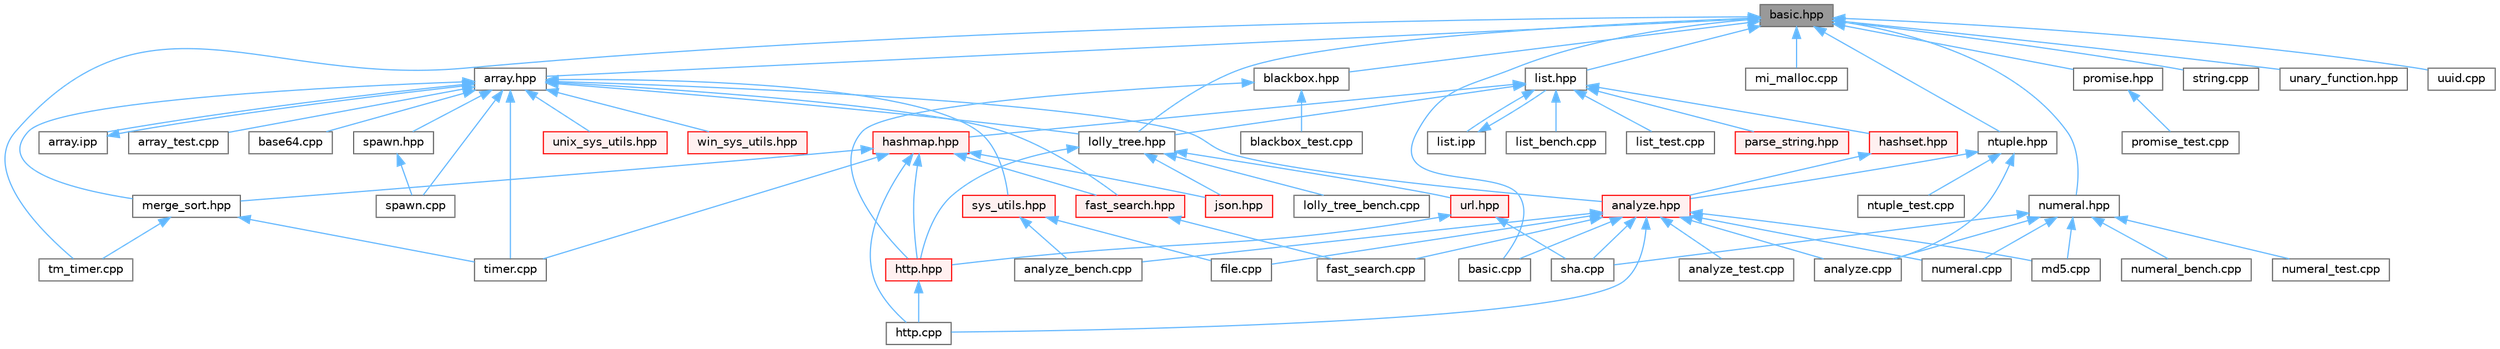 digraph "basic.hpp"
{
 // LATEX_PDF_SIZE
  bgcolor="transparent";
  edge [fontname=Helvetica,fontsize=10,labelfontname=Helvetica,labelfontsize=10];
  node [fontname=Helvetica,fontsize=10,shape=box,height=0.2,width=0.4];
  Node1 [id="Node000001",label="basic.hpp",height=0.2,width=0.4,color="gray40", fillcolor="grey60", style="filled", fontcolor="black",tooltip=" "];
  Node1 -> Node2 [id="edge1_Node000001_Node000002",dir="back",color="steelblue1",style="solid",tooltip=" "];
  Node2 [id="Node000002",label="array.hpp",height=0.2,width=0.4,color="grey40", fillcolor="white", style="filled",URL="$array_8hpp.html",tooltip=" "];
  Node2 -> Node3 [id="edge2_Node000002_Node000003",dir="back",color="steelblue1",style="solid",tooltip=" "];
  Node3 [id="Node000003",label="analyze.hpp",height=0.2,width=0.4,color="red", fillcolor="#FFF0F0", style="filled",URL="$analyze_8hpp.html",tooltip=" "];
  Node3 -> Node4 [id="edge3_Node000003_Node000004",dir="back",color="steelblue1",style="solid",tooltip=" "];
  Node4 [id="Node000004",label="analyze.cpp",height=0.2,width=0.4,color="grey40", fillcolor="white", style="filled",URL="$analyze_8cpp.html",tooltip=" "];
  Node3 -> Node5 [id="edge4_Node000003_Node000005",dir="back",color="steelblue1",style="solid",tooltip=" "];
  Node5 [id="Node000005",label="analyze_bench.cpp",height=0.2,width=0.4,color="grey40", fillcolor="white", style="filled",URL="$analyze__bench_8cpp.html",tooltip=" "];
  Node3 -> Node6 [id="edge5_Node000003_Node000006",dir="back",color="steelblue1",style="solid",tooltip=" "];
  Node6 [id="Node000006",label="analyze_test.cpp",height=0.2,width=0.4,color="grey40", fillcolor="white", style="filled",URL="$analyze__test_8cpp.html",tooltip=" "];
  Node3 -> Node7 [id="edge6_Node000003_Node000007",dir="back",color="steelblue1",style="solid",tooltip=" "];
  Node7 [id="Node000007",label="basic.cpp",height=0.2,width=0.4,color="grey40", fillcolor="white", style="filled",URL="$basic_8cpp.html",tooltip=" "];
  Node3 -> Node8 [id="edge7_Node000003_Node000008",dir="back",color="steelblue1",style="solid",tooltip=" "];
  Node8 [id="Node000008",label="fast_search.cpp",height=0.2,width=0.4,color="grey40", fillcolor="white", style="filled",URL="$fast__search_8cpp.html",tooltip=" "];
  Node3 -> Node9 [id="edge8_Node000003_Node000009",dir="back",color="steelblue1",style="solid",tooltip=" "];
  Node9 [id="Node000009",label="file.cpp",height=0.2,width=0.4,color="grey40", fillcolor="white", style="filled",URL="$file_8cpp.html",tooltip=" "];
  Node3 -> Node10 [id="edge9_Node000003_Node000010",dir="back",color="steelblue1",style="solid",tooltip=" "];
  Node10 [id="Node000010",label="http.cpp",height=0.2,width=0.4,color="grey40", fillcolor="white", style="filled",URL="$http_8cpp.html",tooltip=" "];
  Node3 -> Node14 [id="edge10_Node000003_Node000014",dir="back",color="steelblue1",style="solid",tooltip=" "];
  Node14 [id="Node000014",label="md5.cpp",height=0.2,width=0.4,color="grey40", fillcolor="white", style="filled",URL="$md5_8cpp.html",tooltip=" "];
  Node3 -> Node15 [id="edge11_Node000003_Node000015",dir="back",color="steelblue1",style="solid",tooltip=" "];
  Node15 [id="Node000015",label="numeral.cpp",height=0.2,width=0.4,color="grey40", fillcolor="white", style="filled",URL="$numeral_8cpp.html",tooltip=" "];
  Node3 -> Node17 [id="edge12_Node000003_Node000017",dir="back",color="steelblue1",style="solid",tooltip=" "];
  Node17 [id="Node000017",label="sha.cpp",height=0.2,width=0.4,color="grey40", fillcolor="white", style="filled",URL="$sha_8cpp.html",tooltip=" "];
  Node2 -> Node22 [id="edge13_Node000002_Node000022",dir="back",color="steelblue1",style="solid",tooltip=" "];
  Node22 [id="Node000022",label="array.ipp",height=0.2,width=0.4,color="grey40", fillcolor="white", style="filled",URL="$array_8ipp.html",tooltip=" "];
  Node22 -> Node2 [id="edge14_Node000022_Node000002",dir="back",color="steelblue1",style="solid",tooltip=" "];
  Node2 -> Node23 [id="edge15_Node000002_Node000023",dir="back",color="steelblue1",style="solid",tooltip=" "];
  Node23 [id="Node000023",label="array_test.cpp",height=0.2,width=0.4,color="grey40", fillcolor="white", style="filled",URL="$array__test_8cpp.html",tooltip=" "];
  Node2 -> Node24 [id="edge16_Node000002_Node000024",dir="back",color="steelblue1",style="solid",tooltip=" "];
  Node24 [id="Node000024",label="base64.cpp",height=0.2,width=0.4,color="grey40", fillcolor="white", style="filled",URL="$base64_8cpp.html",tooltip=" "];
  Node2 -> Node25 [id="edge17_Node000002_Node000025",dir="back",color="steelblue1",style="solid",tooltip=" "];
  Node25 [id="Node000025",label="fast_search.hpp",height=0.2,width=0.4,color="red", fillcolor="#FFF0F0", style="filled",URL="$fast__search_8hpp.html",tooltip=" "];
  Node25 -> Node8 [id="edge18_Node000025_Node000008",dir="back",color="steelblue1",style="solid",tooltip=" "];
  Node2 -> Node27 [id="edge19_Node000002_Node000027",dir="back",color="steelblue1",style="solid",tooltip=" "];
  Node27 [id="Node000027",label="lolly_tree.hpp",height=0.2,width=0.4,color="grey40", fillcolor="white", style="filled",URL="$lolly__tree_8hpp.html",tooltip=" "];
  Node27 -> Node28 [id="edge20_Node000027_Node000028",dir="back",color="steelblue1",style="solid",tooltip=" "];
  Node28 [id="Node000028",label="http.hpp",height=0.2,width=0.4,color="red", fillcolor="#FFF0F0", style="filled",URL="$http_8hpp.html",tooltip=" "];
  Node28 -> Node10 [id="edge21_Node000028_Node000010",dir="back",color="steelblue1",style="solid",tooltip=" "];
  Node27 -> Node30 [id="edge22_Node000027_Node000030",dir="back",color="steelblue1",style="solid",tooltip=" "];
  Node30 [id="Node000030",label="json.hpp",height=0.2,width=0.4,color="red", fillcolor="#FFF0F0", style="filled",URL="$json_8hpp.html",tooltip=" "];
  Node27 -> Node31 [id="edge23_Node000027_Node000031",dir="back",color="steelblue1",style="solid",tooltip=" "];
  Node31 [id="Node000031",label="lolly_tree_bench.cpp",height=0.2,width=0.4,color="grey40", fillcolor="white", style="filled",URL="$lolly__tree__bench_8cpp.html",tooltip=" "];
  Node27 -> Node32 [id="edge24_Node000027_Node000032",dir="back",color="steelblue1",style="solid",tooltip=" "];
  Node32 [id="Node000032",label="url.hpp",height=0.2,width=0.4,color="red", fillcolor="#FFF0F0", style="filled",URL="$url_8hpp.html",tooltip=" "];
  Node32 -> Node28 [id="edge25_Node000032_Node000028",dir="back",color="steelblue1",style="solid",tooltip=" "];
  Node32 -> Node17 [id="edge26_Node000032_Node000017",dir="back",color="steelblue1",style="solid",tooltip=" "];
  Node2 -> Node76 [id="edge27_Node000002_Node000076",dir="back",color="steelblue1",style="solid",tooltip=" "];
  Node76 [id="Node000076",label="merge_sort.hpp",height=0.2,width=0.4,color="grey40", fillcolor="white", style="filled",URL="$merge__sort_8hpp.html",tooltip=" "];
  Node76 -> Node77 [id="edge28_Node000076_Node000077",dir="back",color="steelblue1",style="solid",tooltip=" "];
  Node77 [id="Node000077",label="timer.cpp",height=0.2,width=0.4,color="grey40", fillcolor="white", style="filled",URL="$timer_8cpp.html",tooltip=" "];
  Node76 -> Node78 [id="edge29_Node000076_Node000078",dir="back",color="steelblue1",style="solid",tooltip=" "];
  Node78 [id="Node000078",label="tm_timer.cpp",height=0.2,width=0.4,color="grey40", fillcolor="white", style="filled",URL="$tm__timer_8cpp.html",tooltip=" "];
  Node2 -> Node79 [id="edge30_Node000002_Node000079",dir="back",color="steelblue1",style="solid",tooltip=" "];
  Node79 [id="Node000079",label="spawn.cpp",height=0.2,width=0.4,color="grey40", fillcolor="white", style="filled",URL="$spawn_8cpp.html",tooltip=" "];
  Node2 -> Node80 [id="edge31_Node000002_Node000080",dir="back",color="steelblue1",style="solid",tooltip=" "];
  Node80 [id="Node000080",label="spawn.hpp",height=0.2,width=0.4,color="grey40", fillcolor="white", style="filled",URL="$spawn_8hpp.html",tooltip=" "];
  Node80 -> Node79 [id="edge32_Node000080_Node000079",dir="back",color="steelblue1",style="solid",tooltip=" "];
  Node2 -> Node81 [id="edge33_Node000002_Node000081",dir="back",color="steelblue1",style="solid",tooltip=" "];
  Node81 [id="Node000081",label="sys_utils.hpp",height=0.2,width=0.4,color="red", fillcolor="#FFF0F0", style="filled",URL="$sys__utils_8hpp.html",tooltip=" "];
  Node81 -> Node5 [id="edge34_Node000081_Node000005",dir="back",color="steelblue1",style="solid",tooltip=" "];
  Node81 -> Node9 [id="edge35_Node000081_Node000009",dir="back",color="steelblue1",style="solid",tooltip=" "];
  Node2 -> Node77 [id="edge36_Node000002_Node000077",dir="back",color="steelblue1",style="solid",tooltip=" "];
  Node2 -> Node85 [id="edge37_Node000002_Node000085",dir="back",color="steelblue1",style="solid",tooltip=" "];
  Node85 [id="Node000085",label="unix_sys_utils.hpp",height=0.2,width=0.4,color="red", fillcolor="#FFF0F0", style="filled",URL="$unix__sys__utils_8hpp.html",tooltip=" "];
  Node2 -> Node86 [id="edge38_Node000002_Node000086",dir="back",color="steelblue1",style="solid",tooltip=" "];
  Node86 [id="Node000086",label="win_sys_utils.hpp",height=0.2,width=0.4,color="red", fillcolor="#FFF0F0", style="filled",URL="$win__sys__utils_8hpp.html",tooltip=" "];
  Node1 -> Node7 [id="edge39_Node000001_Node000007",dir="back",color="steelblue1",style="solid",tooltip=" "];
  Node1 -> Node87 [id="edge40_Node000001_Node000087",dir="back",color="steelblue1",style="solid",tooltip=" "];
  Node87 [id="Node000087",label="blackbox.hpp",height=0.2,width=0.4,color="grey40", fillcolor="white", style="filled",URL="$blackbox_8hpp.html",tooltip=" "];
  Node87 -> Node46 [id="edge41_Node000087_Node000046",dir="back",color="steelblue1",style="solid",tooltip=" "];
  Node46 [id="Node000046",label="blackbox_test.cpp",height=0.2,width=0.4,color="grey40", fillcolor="white", style="filled",URL="$blackbox__test_8cpp.html",tooltip=" "];
  Node87 -> Node28 [id="edge42_Node000087_Node000028",dir="back",color="steelblue1",style="solid",tooltip=" "];
  Node1 -> Node88 [id="edge43_Node000001_Node000088",dir="back",color="steelblue1",style="solid",tooltip=" "];
  Node88 [id="Node000088",label="list.hpp",height=0.2,width=0.4,color="grey40", fillcolor="white", style="filled",URL="$list_8hpp.html",tooltip=" "];
  Node88 -> Node89 [id="edge44_Node000088_Node000089",dir="back",color="steelblue1",style="solid",tooltip=" "];
  Node89 [id="Node000089",label="hashmap.hpp",height=0.2,width=0.4,color="red", fillcolor="#FFF0F0", style="filled",URL="$hashmap_8hpp.html",tooltip=" "];
  Node89 -> Node25 [id="edge45_Node000089_Node000025",dir="back",color="steelblue1",style="solid",tooltip=" "];
  Node89 -> Node10 [id="edge46_Node000089_Node000010",dir="back",color="steelblue1",style="solid",tooltip=" "];
  Node89 -> Node28 [id="edge47_Node000089_Node000028",dir="back",color="steelblue1",style="solid",tooltip=" "];
  Node89 -> Node30 [id="edge48_Node000089_Node000030",dir="back",color="steelblue1",style="solid",tooltip=" "];
  Node89 -> Node76 [id="edge49_Node000089_Node000076",dir="back",color="steelblue1",style="solid",tooltip=" "];
  Node89 -> Node77 [id="edge50_Node000089_Node000077",dir="back",color="steelblue1",style="solid",tooltip=" "];
  Node88 -> Node101 [id="edge51_Node000088_Node000101",dir="back",color="steelblue1",style="solid",tooltip=" "];
  Node101 [id="Node000101",label="hashset.hpp",height=0.2,width=0.4,color="red", fillcolor="#FFF0F0", style="filled",URL="$hashset_8hpp.html",tooltip=" "];
  Node101 -> Node3 [id="edge52_Node000101_Node000003",dir="back",color="steelblue1",style="solid",tooltip=" "];
  Node88 -> Node103 [id="edge53_Node000088_Node000103",dir="back",color="steelblue1",style="solid",tooltip=" "];
  Node103 [id="Node000103",label="list.ipp",height=0.2,width=0.4,color="grey40", fillcolor="white", style="filled",URL="$list_8ipp.html",tooltip=" "];
  Node103 -> Node88 [id="edge54_Node000103_Node000088",dir="back",color="steelblue1",style="solid",tooltip=" "];
  Node88 -> Node104 [id="edge55_Node000088_Node000104",dir="back",color="steelblue1",style="solid",tooltip=" "];
  Node104 [id="Node000104",label="list_bench.cpp",height=0.2,width=0.4,color="grey40", fillcolor="white", style="filled",URL="$list__bench_8cpp.html",tooltip=" "];
  Node88 -> Node53 [id="edge56_Node000088_Node000053",dir="back",color="steelblue1",style="solid",tooltip=" "];
  Node53 [id="Node000053",label="list_test.cpp",height=0.2,width=0.4,color="grey40", fillcolor="white", style="filled",URL="$list__test_8cpp.html",tooltip=" "];
  Node88 -> Node27 [id="edge57_Node000088_Node000027",dir="back",color="steelblue1",style="solid",tooltip=" "];
  Node88 -> Node105 [id="edge58_Node000088_Node000105",dir="back",color="steelblue1",style="solid",tooltip=" "];
  Node105 [id="Node000105",label="parse_string.hpp",height=0.2,width=0.4,color="red", fillcolor="#FFF0F0", style="filled",URL="$parse__string_8hpp.html",tooltip=" "];
  Node1 -> Node27 [id="edge59_Node000001_Node000027",dir="back",color="steelblue1",style="solid",tooltip=" "];
  Node1 -> Node106 [id="edge60_Node000001_Node000106",dir="back",color="steelblue1",style="solid",tooltip=" "];
  Node106 [id="Node000106",label="mi_malloc.cpp",height=0.2,width=0.4,color="grey40", fillcolor="white", style="filled",URL="$mi__malloc_8cpp.html",tooltip=" "];
  Node1 -> Node107 [id="edge61_Node000001_Node000107",dir="back",color="steelblue1",style="solid",tooltip=" "];
  Node107 [id="Node000107",label="ntuple.hpp",height=0.2,width=0.4,color="grey40", fillcolor="white", style="filled",URL="$ntuple_8hpp.html",tooltip=" "];
  Node107 -> Node4 [id="edge62_Node000107_Node000004",dir="back",color="steelblue1",style="solid",tooltip=" "];
  Node107 -> Node3 [id="edge63_Node000107_Node000003",dir="back",color="steelblue1",style="solid",tooltip=" "];
  Node107 -> Node54 [id="edge64_Node000107_Node000054",dir="back",color="steelblue1",style="solid",tooltip=" "];
  Node54 [id="Node000054",label="ntuple_test.cpp",height=0.2,width=0.4,color="grey40", fillcolor="white", style="filled",URL="$ntuple__test_8cpp.html",tooltip=" "];
  Node1 -> Node108 [id="edge65_Node000001_Node000108",dir="back",color="steelblue1",style="solid",tooltip=" "];
  Node108 [id="Node000108",label="numeral.hpp",height=0.2,width=0.4,color="grey40", fillcolor="white", style="filled",URL="$numeral_8hpp.html",tooltip=" "];
  Node108 -> Node4 [id="edge66_Node000108_Node000004",dir="back",color="steelblue1",style="solid",tooltip=" "];
  Node108 -> Node14 [id="edge67_Node000108_Node000014",dir="back",color="steelblue1",style="solid",tooltip=" "];
  Node108 -> Node15 [id="edge68_Node000108_Node000015",dir="back",color="steelblue1",style="solid",tooltip=" "];
  Node108 -> Node109 [id="edge69_Node000108_Node000109",dir="back",color="steelblue1",style="solid",tooltip=" "];
  Node109 [id="Node000109",label="numeral_bench.cpp",height=0.2,width=0.4,color="grey40", fillcolor="white", style="filled",URL="$numeral__bench_8cpp.html",tooltip=" "];
  Node108 -> Node55 [id="edge70_Node000108_Node000055",dir="back",color="steelblue1",style="solid",tooltip=" "];
  Node55 [id="Node000055",label="numeral_test.cpp",height=0.2,width=0.4,color="grey40", fillcolor="white", style="filled",URL="$numeral__test_8cpp.html",tooltip=" "];
  Node108 -> Node17 [id="edge71_Node000108_Node000017",dir="back",color="steelblue1",style="solid",tooltip=" "];
  Node1 -> Node110 [id="edge72_Node000001_Node000110",dir="back",color="steelblue1",style="solid",tooltip=" "];
  Node110 [id="Node000110",label="promise.hpp",height=0.2,width=0.4,color="grey40", fillcolor="white", style="filled",URL="$promise_8hpp.html",tooltip=" "];
  Node110 -> Node57 [id="edge73_Node000110_Node000057",dir="back",color="steelblue1",style="solid",tooltip=" "];
  Node57 [id="Node000057",label="promise_test.cpp",height=0.2,width=0.4,color="grey40", fillcolor="white", style="filled",URL="$promise__test_8cpp.html",tooltip=" "];
  Node1 -> Node111 [id="edge74_Node000001_Node000111",dir="back",color="steelblue1",style="solid",tooltip=" "];
  Node111 [id="Node000111",label="string.cpp",height=0.2,width=0.4,color="grey40", fillcolor="white", style="filled",URL="$string_8cpp.html",tooltip=" "];
  Node1 -> Node78 [id="edge75_Node000001_Node000078",dir="back",color="steelblue1",style="solid",tooltip=" "];
  Node1 -> Node112 [id="edge76_Node000001_Node000112",dir="back",color="steelblue1",style="solid",tooltip=" "];
  Node112 [id="Node000112",label="unary_function.hpp",height=0.2,width=0.4,color="grey40", fillcolor="white", style="filled",URL="$unary__function_8hpp.html",tooltip=" "];
  Node1 -> Node113 [id="edge77_Node000001_Node000113",dir="back",color="steelblue1",style="solid",tooltip=" "];
  Node113 [id="Node000113",label="uuid.cpp",height=0.2,width=0.4,color="grey40", fillcolor="white", style="filled",URL="$uuid_8cpp.html",tooltip=" "];
}
